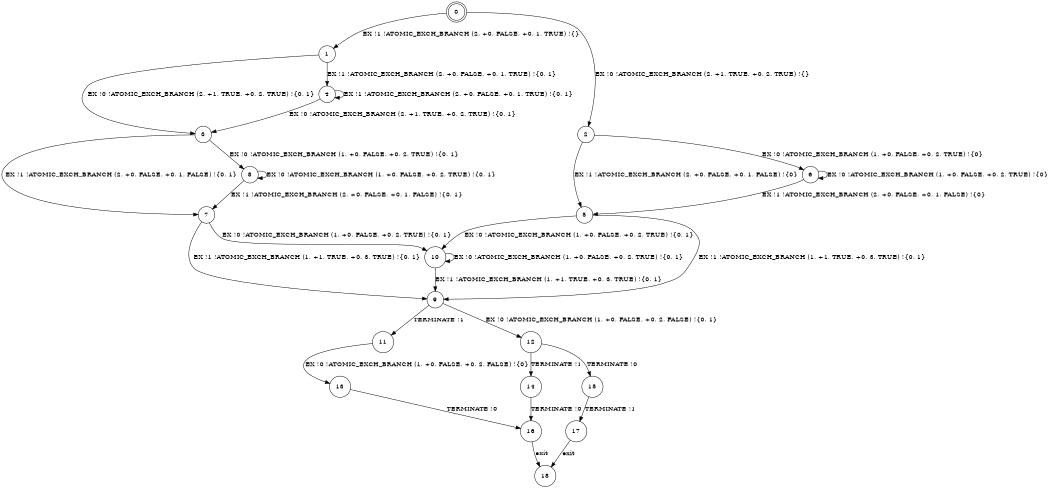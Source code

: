 digraph BCG {
size = "7, 10.5";
center = TRUE;
node [shape = circle];
0 [peripheries = 2];
0 -> 1 [label = "EX !1 !ATOMIC_EXCH_BRANCH (2, +0, FALSE, +0, 1, TRUE) !{}"];
0 -> 2 [label = "EX !0 !ATOMIC_EXCH_BRANCH (2, +1, TRUE, +0, 2, TRUE) !{}"];
1 -> 3 [label = "EX !0 !ATOMIC_EXCH_BRANCH (2, +1, TRUE, +0, 2, TRUE) !{0, 1}"];
1 -> 4 [label = "EX !1 !ATOMIC_EXCH_BRANCH (2, +0, FALSE, +0, 1, TRUE) !{0, 1}"];
2 -> 5 [label = "EX !1 !ATOMIC_EXCH_BRANCH (2, +0, FALSE, +0, 1, FALSE) !{0}"];
2 -> 6 [label = "EX !0 !ATOMIC_EXCH_BRANCH (1, +0, FALSE, +0, 2, TRUE) !{0}"];
3 -> 7 [label = "EX !1 !ATOMIC_EXCH_BRANCH (2, +0, FALSE, +0, 1, FALSE) !{0, 1}"];
3 -> 8 [label = "EX !0 !ATOMIC_EXCH_BRANCH (1, +0, FALSE, +0, 2, TRUE) !{0, 1}"];
4 -> 3 [label = "EX !0 !ATOMIC_EXCH_BRANCH (2, +1, TRUE, +0, 2, TRUE) !{0, 1}"];
4 -> 4 [label = "EX !1 !ATOMIC_EXCH_BRANCH (2, +0, FALSE, +0, 1, TRUE) !{0, 1}"];
5 -> 9 [label = "EX !1 !ATOMIC_EXCH_BRANCH (1, +1, TRUE, +0, 3, TRUE) !{0, 1}"];
5 -> 10 [label = "EX !0 !ATOMIC_EXCH_BRANCH (1, +0, FALSE, +0, 2, TRUE) !{0, 1}"];
6 -> 5 [label = "EX !1 !ATOMIC_EXCH_BRANCH (2, +0, FALSE, +0, 1, FALSE) !{0}"];
6 -> 6 [label = "EX !0 !ATOMIC_EXCH_BRANCH (1, +0, FALSE, +0, 2, TRUE) !{0}"];
7 -> 9 [label = "EX !1 !ATOMIC_EXCH_BRANCH (1, +1, TRUE, +0, 3, TRUE) !{0, 1}"];
7 -> 10 [label = "EX !0 !ATOMIC_EXCH_BRANCH (1, +0, FALSE, +0, 2, TRUE) !{0, 1}"];
8 -> 7 [label = "EX !1 !ATOMIC_EXCH_BRANCH (2, +0, FALSE, +0, 1, FALSE) !{0, 1}"];
8 -> 8 [label = "EX !0 !ATOMIC_EXCH_BRANCH (1, +0, FALSE, +0, 2, TRUE) !{0, 1}"];
9 -> 11 [label = "TERMINATE !1"];
9 -> 12 [label = "EX !0 !ATOMIC_EXCH_BRANCH (1, +0, FALSE, +0, 2, FALSE) !{0, 1}"];
10 -> 9 [label = "EX !1 !ATOMIC_EXCH_BRANCH (1, +1, TRUE, +0, 3, TRUE) !{0, 1}"];
10 -> 10 [label = "EX !0 !ATOMIC_EXCH_BRANCH (1, +0, FALSE, +0, 2, TRUE) !{0, 1}"];
11 -> 13 [label = "EX !0 !ATOMIC_EXCH_BRANCH (1, +0, FALSE, +0, 2, FALSE) !{0}"];
12 -> 14 [label = "TERMINATE !1"];
12 -> 15 [label = "TERMINATE !0"];
13 -> 16 [label = "TERMINATE !0"];
14 -> 16 [label = "TERMINATE !0"];
15 -> 17 [label = "TERMINATE !1"];
16 -> 18 [label = "exit"];
17 -> 18 [label = "exit"];
}
